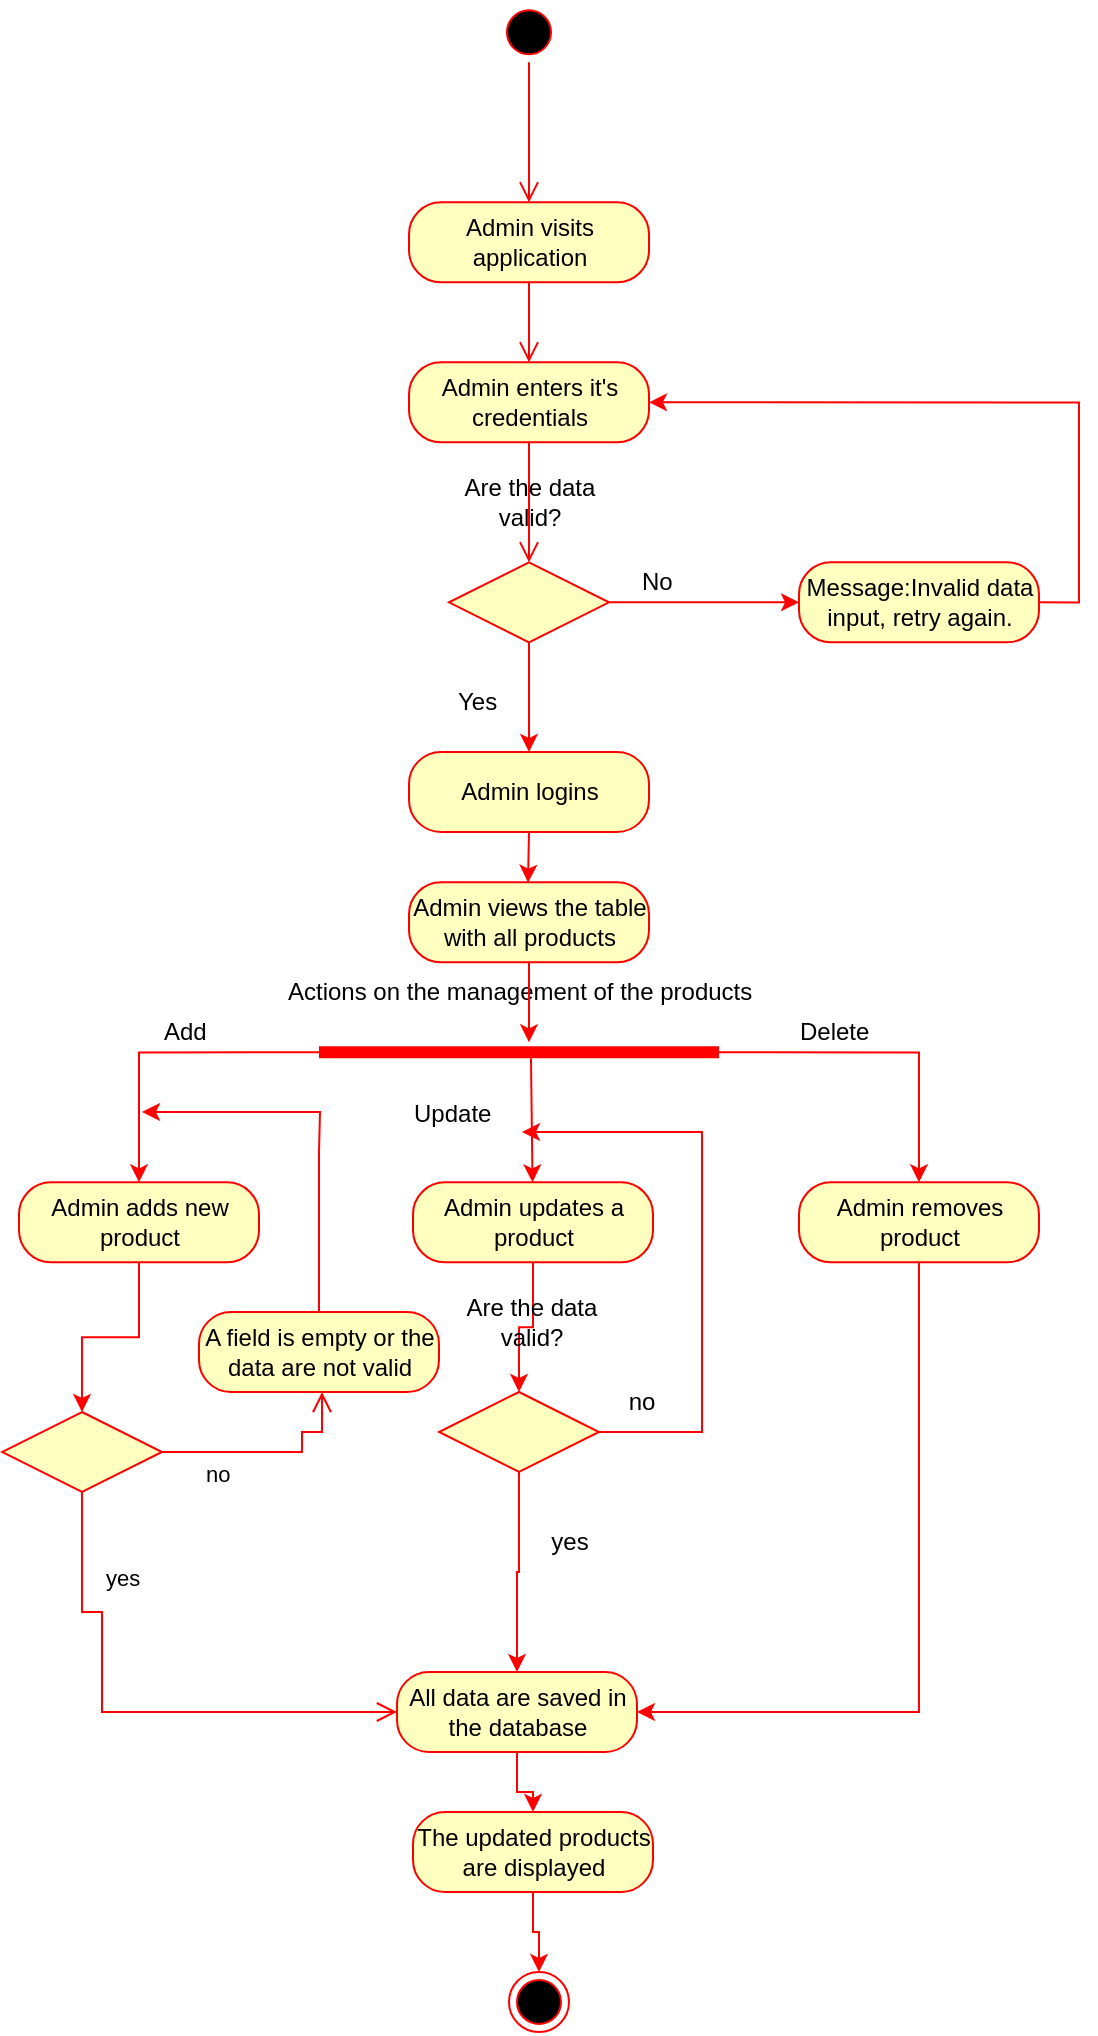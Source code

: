 <mxfile version="17.4.6" type="browser"><diagram id="C5GQC4H7Y5QBZPMDRhZu" name="Page-1"><mxGraphModel dx="868" dy="450" grid="1" gridSize="10" guides="1" tooltips="1" connect="1" arrows="1" fold="1" page="1" pageScale="1" pageWidth="850" pageHeight="1100" math="0" shadow="0"><root><mxCell id="0"/><mxCell id="1" parent="0"/><mxCell id="UFwPu2gpJ1GL6mvczU3X-1" value="" style="ellipse;html=1;shape=startState;fillColor=#000000;strokeColor=#ff0000;" vertex="1" parent="1"><mxGeometry x="358.5" y="55.167" width="30" height="30" as="geometry"/></mxCell><mxCell id="UFwPu2gpJ1GL6mvczU3X-2" value="" style="edgeStyle=orthogonalEdgeStyle;html=1;verticalAlign=bottom;endArrow=open;endSize=8;strokeColor=#ff0000;entryX=0.5;entryY=0;entryDx=0;entryDy=0;" edge="1" parent="1" source="UFwPu2gpJ1GL6mvczU3X-1" target="UFwPu2gpJ1GL6mvczU3X-3"><mxGeometry relative="1" as="geometry"><mxPoint x="373.5" y="145.167" as="targetPoint"/></mxGeometry></mxCell><mxCell id="UFwPu2gpJ1GL6mvczU3X-3" value="Admin visits application" style="rounded=1;whiteSpace=wrap;html=1;arcSize=40;fillColor=#FFFFC0;strokeColor=#FF0000;" vertex="1" parent="1"><mxGeometry x="313.5" y="155.167" width="120" height="40" as="geometry"/></mxCell><mxCell id="UFwPu2gpJ1GL6mvczU3X-4" value="" style="edgeStyle=orthogonalEdgeStyle;html=1;verticalAlign=bottom;endArrow=open;endSize=8;strokeColor=#ff0000;entryX=0.5;entryY=0;entryDx=0;entryDy=0;" edge="1" parent="1" source="UFwPu2gpJ1GL6mvczU3X-3" target="UFwPu2gpJ1GL6mvczU3X-5"><mxGeometry relative="1" as="geometry"><mxPoint x="403.5" y="255.167" as="targetPoint"/></mxGeometry></mxCell><mxCell id="UFwPu2gpJ1GL6mvczU3X-5" value="Admin enters it's credentials" style="rounded=1;whiteSpace=wrap;html=1;arcSize=40;fillColor=#FFFFC0;strokeColor=#FF0000;" vertex="1" parent="1"><mxGeometry x="313.5" y="235.167" width="120" height="40" as="geometry"/></mxCell><mxCell id="UFwPu2gpJ1GL6mvczU3X-6" value="" style="edgeStyle=orthogonalEdgeStyle;html=1;verticalAlign=bottom;endArrow=open;endSize=8;strokeColor=#ff0000;" edge="1" parent="1" source="UFwPu2gpJ1GL6mvczU3X-5"><mxGeometry relative="1" as="geometry"><mxPoint x="373.5" y="335.167" as="targetPoint"/></mxGeometry></mxCell><mxCell id="UFwPu2gpJ1GL6mvczU3X-7" style="edgeStyle=orthogonalEdgeStyle;rounded=0;orthogonalLoop=1;jettySize=auto;html=1;exitX=1;exitY=0.5;exitDx=0;exitDy=0;entryX=0;entryY=0.5;entryDx=0;entryDy=0;strokeColor=#FF0000;" edge="1" parent="1" source="UFwPu2gpJ1GL6mvczU3X-9" target="UFwPu2gpJ1GL6mvczU3X-11"><mxGeometry relative="1" as="geometry"/></mxCell><mxCell id="UFwPu2gpJ1GL6mvczU3X-8" style="edgeStyle=orthogonalEdgeStyle;rounded=0;orthogonalLoop=1;jettySize=auto;html=1;exitX=0.5;exitY=1;exitDx=0;exitDy=0;entryX=0.5;entryY=0;entryDx=0;entryDy=0;strokeColor=#FF0000;" edge="1" parent="1" source="UFwPu2gpJ1GL6mvczU3X-9" target="UFwPu2gpJ1GL6mvczU3X-14"><mxGeometry relative="1" as="geometry"/></mxCell><mxCell id="UFwPu2gpJ1GL6mvczU3X-9" value="" style="rhombus;whiteSpace=wrap;html=1;fillColor=#FFFFC0;strokeColor=#FF0000;" vertex="1" parent="1"><mxGeometry x="333.5" y="335.167" width="80" height="40" as="geometry"/></mxCell><mxCell id="UFwPu2gpJ1GL6mvczU3X-10" style="edgeStyle=orthogonalEdgeStyle;rounded=0;orthogonalLoop=1;jettySize=auto;html=1;exitX=1;exitY=0.5;exitDx=0;exitDy=0;entryX=1;entryY=0.5;entryDx=0;entryDy=0;strokeColor=#FF0000;" edge="1" parent="1" source="UFwPu2gpJ1GL6mvczU3X-11" target="UFwPu2gpJ1GL6mvczU3X-5"><mxGeometry relative="1" as="geometry"/></mxCell><mxCell id="UFwPu2gpJ1GL6mvczU3X-11" value="Message:Invalid data input, retry again." style="rounded=1;whiteSpace=wrap;html=1;arcSize=40;fillColor=#FFFFC0;strokeColor=#FF0000;" vertex="1" parent="1"><mxGeometry x="508.5" y="335.167" width="120" height="40" as="geometry"/></mxCell><mxCell id="UFwPu2gpJ1GL6mvczU3X-12" value="No" style="text;html=1;resizable=0;points=[];autosize=1;align=left;verticalAlign=top;spacingTop=-4;" vertex="1" parent="1"><mxGeometry x="427.5" y="335.167" width="30" height="20" as="geometry"/></mxCell><mxCell id="UFwPu2gpJ1GL6mvczU3X-13" style="edgeStyle=orthogonalEdgeStyle;rounded=0;orthogonalLoop=1;jettySize=auto;html=1;exitX=0.5;exitY=1;exitDx=0;exitDy=0;strokeColor=#FF0000;" edge="1" parent="1" source="UFwPu2gpJ1GL6mvczU3X-14"><mxGeometry relative="1" as="geometry"><mxPoint x="373" y="495.333" as="targetPoint"/></mxGeometry></mxCell><mxCell id="UFwPu2gpJ1GL6mvczU3X-14" value="Admin logins" style="rounded=1;whiteSpace=wrap;html=1;arcSize=40;fillColor=#FFFFC0;strokeColor=#FF0000;" vertex="1" parent="1"><mxGeometry x="313.5" y="429.997" width="120" height="40" as="geometry"/></mxCell><mxCell id="UFwPu2gpJ1GL6mvczU3X-15" value="Yes" style="text;html=1;resizable=0;points=[];autosize=1;align=left;verticalAlign=top;spacingTop=-4;" vertex="1" parent="1"><mxGeometry x="335.5" y="395.167" width="40" height="20" as="geometry"/></mxCell><mxCell id="UFwPu2gpJ1GL6mvczU3X-16" style="edgeStyle=orthogonalEdgeStyle;rounded=0;orthogonalLoop=1;jettySize=auto;html=1;exitX=0;exitY=0.5;exitDx=0;exitDy=0;exitPerimeter=0;entryX=0.5;entryY=0;entryDx=0;entryDy=0;strokeColor=#FF0000;" edge="1" parent="1" source="UFwPu2gpJ1GL6mvczU3X-18" target="UFwPu2gpJ1GL6mvczU3X-21"><mxGeometry relative="1" as="geometry"/></mxCell><mxCell id="UFwPu2gpJ1GL6mvczU3X-17" style="edgeStyle=orthogonalEdgeStyle;rounded=0;orthogonalLoop=1;jettySize=auto;html=1;exitX=1;exitY=0.5;exitDx=0;exitDy=0;exitPerimeter=0;strokeColor=#FF0000;" edge="1" parent="1" source="UFwPu2gpJ1GL6mvczU3X-18" target="UFwPu2gpJ1GL6mvczU3X-27"><mxGeometry relative="1" as="geometry"/></mxCell><mxCell id="UFwPu2gpJ1GL6mvczU3X-18" value="" style="shape=line;html=1;strokeWidth=6;strokeColor=#ff0000;" vertex="1" parent="1"><mxGeometry x="268.5" y="575.167" width="200" height="10" as="geometry"/></mxCell><mxCell id="UFwPu2gpJ1GL6mvczU3X-19" value="Actions on the management of the products" style="text;html=1;resizable=0;points=[];autosize=1;align=left;verticalAlign=top;spacingTop=-4;" vertex="1" parent="1"><mxGeometry x="250.5" y="540.167" width="250" height="20" as="geometry"/></mxCell><mxCell id="UFwPu2gpJ1GL6mvczU3X-44" style="edgeStyle=orthogonalEdgeStyle;rounded=0;orthogonalLoop=1;jettySize=auto;html=1;exitX=0.5;exitY=1;exitDx=0;exitDy=0;entryX=0.5;entryY=0;entryDx=0;entryDy=0;strokeColor=#FF0000;" edge="1" parent="1" source="UFwPu2gpJ1GL6mvczU3X-21" target="UFwPu2gpJ1GL6mvczU3X-41"><mxGeometry relative="1" as="geometry"/></mxCell><mxCell id="UFwPu2gpJ1GL6mvczU3X-21" value="Admin adds new product" style="rounded=1;whiteSpace=wrap;html=1;arcSize=40;fillColor=#FFFFC0;strokeColor=#FF0000;" vertex="1" parent="1"><mxGeometry x="118.5" y="645.167" width="120" height="40" as="geometry"/></mxCell><mxCell id="UFwPu2gpJ1GL6mvczU3X-22" style="edgeStyle=orthogonalEdgeStyle;rounded=0;orthogonalLoop=1;jettySize=auto;html=1;exitX=0.5;exitY=1;exitDx=0;exitDy=0;entryX=0.5;entryY=0;entryDx=0;entryDy=0;strokeColor=#FF0000;" edge="1" parent="1" source="UFwPu2gpJ1GL6mvczU3X-23" target="UFwPu2gpJ1GL6mvczU3X-33"><mxGeometry relative="1" as="geometry"/></mxCell><mxCell id="UFwPu2gpJ1GL6mvczU3X-23" value="Admin updates a product" style="rounded=1;whiteSpace=wrap;html=1;arcSize=40;fillColor=#FFFFC0;strokeColor=#FF0000;" vertex="1" parent="1"><mxGeometry x="315.5" y="645.167" width="120" height="40" as="geometry"/></mxCell><mxCell id="UFwPu2gpJ1GL6mvczU3X-24" style="edgeStyle=orthogonalEdgeStyle;rounded=0;orthogonalLoop=1;jettySize=auto;html=1;exitX=0.5;exitY=1;exitDx=0;exitDy=0;strokeColor=#FF0000;" edge="1" parent="1" source="UFwPu2gpJ1GL6mvczU3X-25" target="UFwPu2gpJ1GL6mvczU3X-18"><mxGeometry relative="1" as="geometry"><Array as="points"><mxPoint x="373.5" y="575.167"/><mxPoint x="373.5" y="575.167"/></Array></mxGeometry></mxCell><mxCell id="UFwPu2gpJ1GL6mvczU3X-25" value="Admin views the table with all products" style="rounded=1;whiteSpace=wrap;html=1;arcSize=40;fillColor=#FFFFC0;strokeColor=#FF0000;" vertex="1" parent="1"><mxGeometry x="313.5" y="495.167" width="120" height="40" as="geometry"/></mxCell><mxCell id="UFwPu2gpJ1GL6mvczU3X-60" style="edgeStyle=orthogonalEdgeStyle;rounded=0;orthogonalLoop=1;jettySize=auto;html=1;exitX=0.5;exitY=1;exitDx=0;exitDy=0;entryX=1;entryY=0.5;entryDx=0;entryDy=0;strokeColor=#FF0000;" edge="1" parent="1" source="UFwPu2gpJ1GL6mvczU3X-27" target="UFwPu2gpJ1GL6mvczU3X-34"><mxGeometry relative="1" as="geometry"/></mxCell><mxCell id="UFwPu2gpJ1GL6mvczU3X-27" value="Admin removes product" style="rounded=1;whiteSpace=wrap;html=1;arcSize=40;fillColor=#FFFFC0;strokeColor=#FF0000;" vertex="1" parent="1"><mxGeometry x="508.5" y="645.167" width="120" height="40" as="geometry"/></mxCell><mxCell id="UFwPu2gpJ1GL6mvczU3X-28" value="" style="endArrow=classic;html=1;strokeColor=#FF0000;" edge="1" parent="1" target="UFwPu2gpJ1GL6mvczU3X-23"><mxGeometry width="50" height="50" relative="1" as="geometry"><mxPoint x="374.5" y="583.167" as="sourcePoint"/><mxPoint x="388.5" y="595.167" as="targetPoint"/></mxGeometry></mxCell><mxCell id="UFwPu2gpJ1GL6mvczU3X-29" value="Add" style="text;html=1;resizable=0;points=[];autosize=1;align=left;verticalAlign=top;spacingTop=-4;" vertex="1" parent="1"><mxGeometry x="188.5" y="560.167" width="40" height="20" as="geometry"/></mxCell><mxCell id="UFwPu2gpJ1GL6mvczU3X-30" value="Update" style="text;html=1;resizable=0;points=[];autosize=1;align=left;verticalAlign=top;spacingTop=-4;" vertex="1" parent="1"><mxGeometry x="313.5" y="601.167" width="50" height="20" as="geometry"/></mxCell><mxCell id="UFwPu2gpJ1GL6mvczU3X-31" value="Delete" style="text;html=1;resizable=0;points=[];autosize=1;align=left;verticalAlign=top;spacingTop=-4;" vertex="1" parent="1"><mxGeometry x="506.5" y="560.167" width="50" height="20" as="geometry"/></mxCell><mxCell id="UFwPu2gpJ1GL6mvczU3X-54" style="edgeStyle=orthogonalEdgeStyle;rounded=0;orthogonalLoop=1;jettySize=auto;html=1;exitX=1;exitY=0.5;exitDx=0;exitDy=0;strokeColor=#FF0000;" edge="1" parent="1" source="UFwPu2gpJ1GL6mvczU3X-33"><mxGeometry relative="1" as="geometry"><mxPoint x="370" y="620" as="targetPoint"/><Array as="points"><mxPoint x="460" y="770"/><mxPoint x="460" y="620"/></Array></mxGeometry></mxCell><mxCell id="UFwPu2gpJ1GL6mvczU3X-56" style="edgeStyle=orthogonalEdgeStyle;rounded=0;orthogonalLoop=1;jettySize=auto;html=1;exitX=0.5;exitY=1;exitDx=0;exitDy=0;entryX=0.5;entryY=0;entryDx=0;entryDy=0;strokeColor=#FF0000;" edge="1" parent="1" source="UFwPu2gpJ1GL6mvczU3X-33" target="UFwPu2gpJ1GL6mvczU3X-34"><mxGeometry relative="1" as="geometry"/></mxCell><mxCell id="UFwPu2gpJ1GL6mvczU3X-33" value="" style="rhombus;whiteSpace=wrap;html=1;fillColor=#FFFFC0;strokeColor=#FF0000;" vertex="1" parent="1"><mxGeometry x="328.5" y="749.997" width="80" height="40" as="geometry"/></mxCell><mxCell id="UFwPu2gpJ1GL6mvczU3X-65" style="edgeStyle=orthogonalEdgeStyle;rounded=0;orthogonalLoop=1;jettySize=auto;html=1;exitX=0.5;exitY=1;exitDx=0;exitDy=0;strokeColor=#FF0000;" edge="1" parent="1" source="UFwPu2gpJ1GL6mvczU3X-34" target="UFwPu2gpJ1GL6mvczU3X-61"><mxGeometry relative="1" as="geometry"/></mxCell><mxCell id="UFwPu2gpJ1GL6mvczU3X-34" value="All data are saved in the database" style="rounded=1;whiteSpace=wrap;html=1;arcSize=40;fillColor=#FFFFC0;strokeColor=#FF0000;" vertex="1" parent="1"><mxGeometry x="307.5" y="889.997" width="120" height="40" as="geometry"/></mxCell><mxCell id="UFwPu2gpJ1GL6mvczU3X-36" value="" style="ellipse;html=1;shape=endState;fillColor=#000000;strokeColor=#ff0000;" vertex="1" parent="1"><mxGeometry x="363.5" y="1039.997" width="30" height="30" as="geometry"/></mxCell><mxCell id="UFwPu2gpJ1GL6mvczU3X-37" value="Are the data valid?" style="text;html=1;strokeColor=none;fillColor=none;align=center;verticalAlign=middle;whiteSpace=wrap;rounded=0;" vertex="1" parent="1"><mxGeometry x="328.5" y="290" width="90" height="30" as="geometry"/></mxCell><mxCell id="UFwPu2gpJ1GL6mvczU3X-41" value="" style="rhombus;whiteSpace=wrap;html=1;fillColor=#ffffc0;strokeColor=#ff0000;" vertex="1" parent="1"><mxGeometry x="110" y="760" width="80" height="40" as="geometry"/></mxCell><mxCell id="UFwPu2gpJ1GL6mvczU3X-42" value="no" style="edgeStyle=orthogonalEdgeStyle;html=1;align=left;verticalAlign=bottom;endArrow=open;endSize=8;strokeColor=#ff0000;rounded=0;" edge="1" source="UFwPu2gpJ1GL6mvczU3X-41" parent="1" target="UFwPu2gpJ1GL6mvczU3X-45"><mxGeometry x="-0.636" y="-20" relative="1" as="geometry"><mxPoint x="270" y="840" as="targetPoint"/><Array as="points"><mxPoint x="260" y="780"/><mxPoint x="260" y="770"/><mxPoint x="270" y="770"/></Array><mxPoint as="offset"/></mxGeometry></mxCell><mxCell id="UFwPu2gpJ1GL6mvczU3X-43" value="yes" style="edgeStyle=orthogonalEdgeStyle;html=1;align=left;verticalAlign=top;endArrow=open;endSize=8;strokeColor=#ff0000;rounded=0;entryX=0;entryY=0.5;entryDx=0;entryDy=0;" edge="1" source="UFwPu2gpJ1GL6mvczU3X-41" parent="1" target="UFwPu2gpJ1GL6mvczU3X-34"><mxGeometry x="-0.781" y="10" relative="1" as="geometry"><mxPoint x="160" y="920" as="targetPoint"/><Array as="points"><mxPoint x="150" y="860"/><mxPoint x="160" y="860"/><mxPoint x="160" y="910"/></Array><mxPoint as="offset"/></mxGeometry></mxCell><mxCell id="UFwPu2gpJ1GL6mvczU3X-46" style="edgeStyle=orthogonalEdgeStyle;rounded=0;orthogonalLoop=1;jettySize=auto;html=1;exitX=0.5;exitY=0;exitDx=0;exitDy=0;strokeColor=#FF0000;" edge="1" parent="1" source="UFwPu2gpJ1GL6mvczU3X-45"><mxGeometry relative="1" as="geometry"><mxPoint x="180" y="610" as="targetPoint"/><Array as="points"><mxPoint x="269" y="630"/><mxPoint x="269" y="630"/></Array></mxGeometry></mxCell><mxCell id="UFwPu2gpJ1GL6mvczU3X-45" value="A field is empty or the data are not valid" style="rounded=1;whiteSpace=wrap;html=1;arcSize=40;fontColor=#000000;fillColor=#ffffc0;strokeColor=#ff0000;" vertex="1" parent="1"><mxGeometry x="208.5" y="710" width="120" height="40" as="geometry"/></mxCell><mxCell id="UFwPu2gpJ1GL6mvczU3X-47" value="Are the data valid?" style="text;html=1;strokeColor=none;fillColor=none;align=center;verticalAlign=middle;whiteSpace=wrap;rounded=0;" vertex="1" parent="1"><mxGeometry x="338.5" y="700" width="71.5" height="30" as="geometry"/></mxCell><mxCell id="UFwPu2gpJ1GL6mvczU3X-57" value="no" style="text;html=1;strokeColor=none;fillColor=none;align=center;verticalAlign=middle;whiteSpace=wrap;rounded=0;" vertex="1" parent="1"><mxGeometry x="400" y="740" width="60" height="30" as="geometry"/></mxCell><mxCell id="UFwPu2gpJ1GL6mvczU3X-58" value="yes" style="text;html=1;strokeColor=none;fillColor=none;align=center;verticalAlign=middle;whiteSpace=wrap;rounded=0;" vertex="1" parent="1"><mxGeometry x="363.5" y="810" width="60" height="30" as="geometry"/></mxCell><mxCell id="UFwPu2gpJ1GL6mvczU3X-66" style="edgeStyle=orthogonalEdgeStyle;rounded=0;orthogonalLoop=1;jettySize=auto;html=1;exitX=0.5;exitY=1;exitDx=0;exitDy=0;entryX=0.5;entryY=0;entryDx=0;entryDy=0;strokeColor=#FF0000;" edge="1" parent="1" source="UFwPu2gpJ1GL6mvczU3X-61" target="UFwPu2gpJ1GL6mvczU3X-36"><mxGeometry relative="1" as="geometry"/></mxCell><mxCell id="UFwPu2gpJ1GL6mvczU3X-61" value="The updated products are displayed" style="rounded=1;whiteSpace=wrap;html=1;arcSize=40;fontColor=#000000;fillColor=#ffffc0;strokeColor=#ff0000;" vertex="1" parent="1"><mxGeometry x="315.5" y="960" width="120" height="40" as="geometry"/></mxCell></root></mxGraphModel></diagram></mxfile>